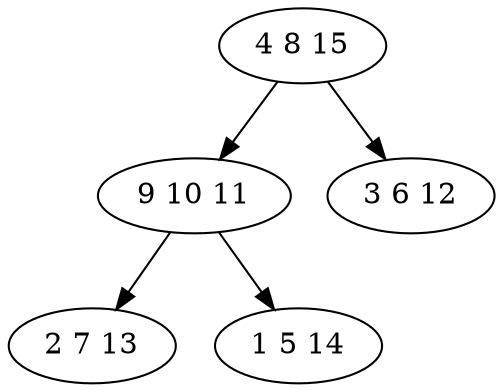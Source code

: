 digraph true_tree {
	"0" -> "1"
	"1" -> "2"
	"1" -> "3"
	"0" -> "4"
	"0" [label="4 8 15"];
	"1" [label="9 10 11"];
	"2" [label="2 7 13"];
	"3" [label="1 5 14"];
	"4" [label="3 6 12"];
}
